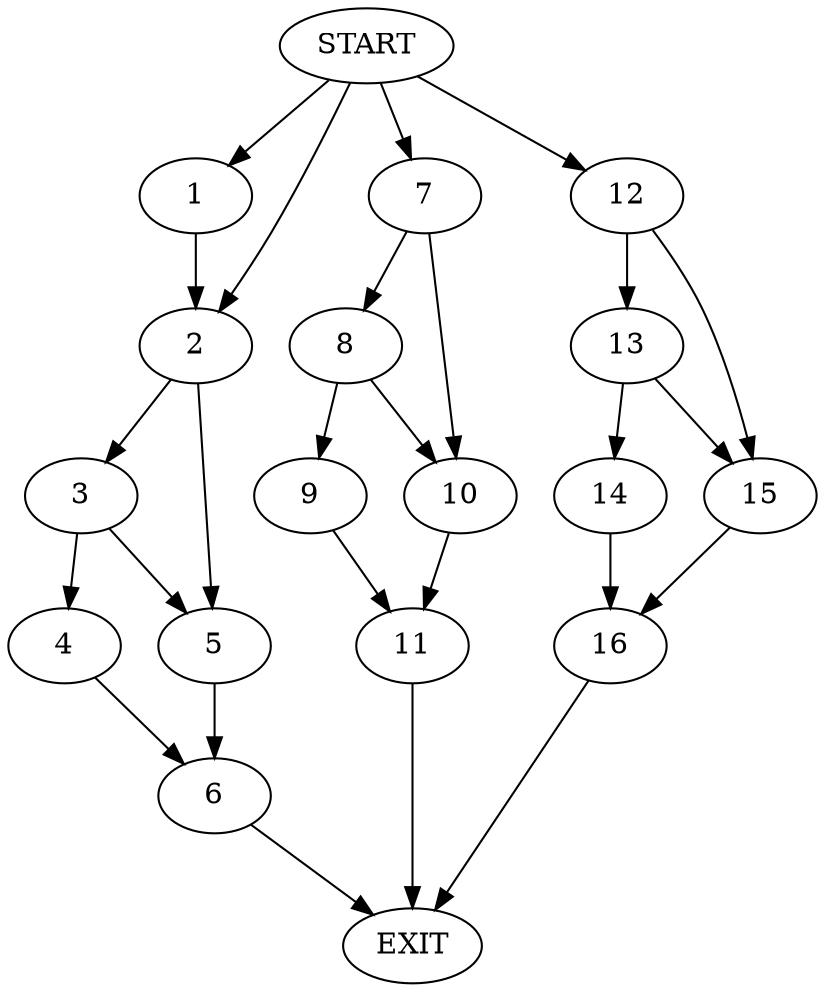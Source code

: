 digraph { 
0 [label="START"];
1;
2;
3;
4;
5;
6;
7;
8;
9;
10;
11;
12;
13;
14;
15;
16;
17[label="EXIT"];
0 -> 1;
0 -> 2;
0:s2 -> 7;
0:s3 -> 12;
1 -> 2;
2 -> 3;
2 -> 5;
3 -> 4;
3 -> 5;
4 -> 6;
5 -> 6;
6 -> 17;
7 -> 8;
7 -> 10;
8 -> 9;
8 -> 10;
9 -> 11;
10 -> 11;
11 -> 17;
12 -> 13;
12 -> 15;
13 -> 14;
13 -> 15;
14 -> 16;
15 -> 16;
16 -> 17;
}